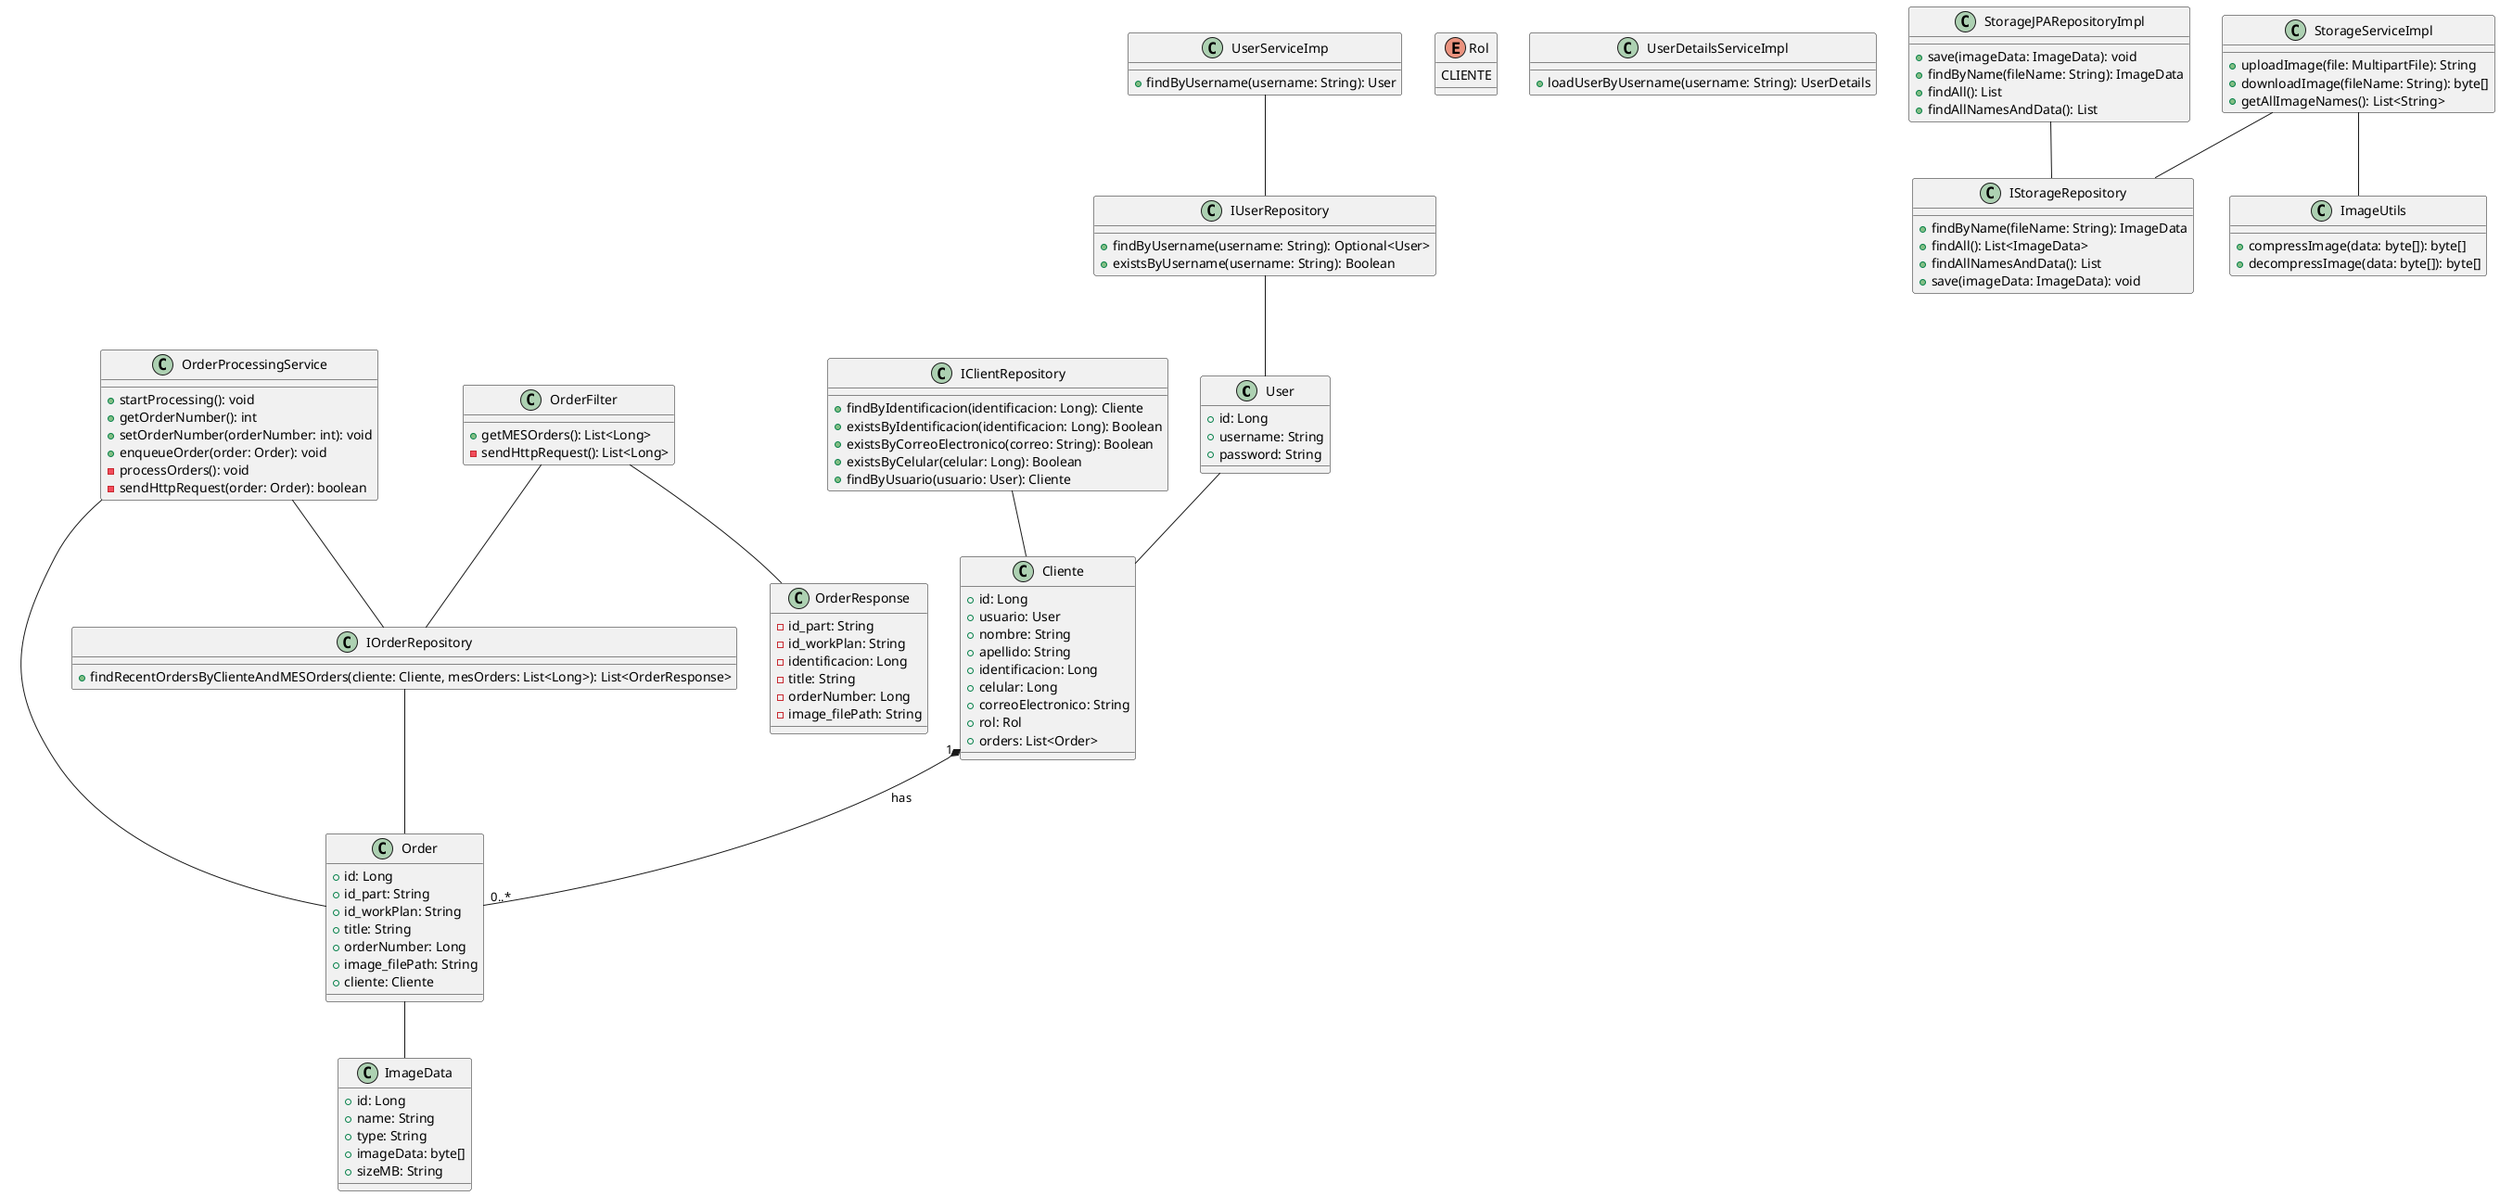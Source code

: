 @startuml

class User {
  +id: Long
  +username: String
  +password: String
}

enum Rol {
  CLIENTE
}

class Cliente {
  +id: Long
  +usuario: User
  +nombre: String
  +apellido: String
  +identificacion: Long
  +celular: Long
  +correoElectronico: String
  +rol: Rol
  +orders: List<Order>
}

class Order {
  +id: Long
  +id_part: String
  +id_workPlan: String
  +title: String
  +orderNumber: Long
  +image_filePath: String
  +cliente: Cliente
}

class ImageData {
  +id: Long
  +name: String
  +type: String
  +imageData: byte[]
  +sizeMB: String
}

class UserDetailsServiceImpl {
  +loadUserByUsername(username: String): UserDetails
}

class StorageJPARepositoryImpl {
  +save(imageData: ImageData): void
  +findByName(fileName: String): ImageData
  +findAll(): List
  +findAllNamesAndData(): List
}

class IStorageRepository {
  +findByName(fileName: String): ImageData
  +findAll(): List<ImageData>
  +findAllNamesAndData(): List
  +save(imageData: ImageData): void
}

class IClientRepository {
  +findByIdentificacion(identificacion: Long): Cliente
  +existsByIdentificacion(identificacion: Long): Boolean
  +existsByCorreoElectronico(correo: String): Boolean
  +existsByCelular(celular: Long): Boolean
  +findByUsuario(usuario: User): Cliente
}

class IUserRepository {
  +findByUsername(username: String): Optional<User>
  +existsByUsername(username: String): Boolean
}

class IOrderRepository {
  +findRecentOrdersByClienteAndMESOrders(cliente: Cliente, mesOrders: List<Long>): List<OrderResponse>
}

class OrderProcessingService {
  +startProcessing(): void
  +getOrderNumber(): int
  +setOrderNumber(orderNumber: int): void
  +enqueueOrder(order: Order): void
  -processOrders(): void
  -sendHttpRequest(order: Order): boolean
}

class OrderFilter {
  +getMESOrders(): List<Long>
  -sendHttpRequest(): List<Long>
}

class OrderResponse {
  -id_part: String
  -id_workPlan: String
  -identificacion: Long
  -title: String
  -orderNumber: Long
  -image_filePath: String
}

class UserServiceImp {
  +findByUsername(username: String): User
}

class StorageServiceImpl {
  +uploadImage(file: MultipartFile): String
  +downloadImage(fileName: String): byte[]
  +getAllImageNames(): List<String>
}

class ImageUtils {
  +compressImage(data: byte[]): byte[]
  +decompressImage(data: byte[]): byte[]
}

User -- Cliente
Cliente "1" *-- "0..*" Order : has
Order -- ImageData
StorageServiceImpl -- ImageUtils
StorageServiceImpl -- IStorageRepository
StorageJPARepositoryImpl -- IStorageRepository
IClientRepository -- Cliente
IUserRepository -- User
IOrderRepository -- Order
OrderProcessingService -- Order
OrderProcessingService -- IOrderRepository
OrderFilter -- OrderResponse
OrderFilter -- IOrderRepository
UserServiceImp -- IUserRepository

@enduml
